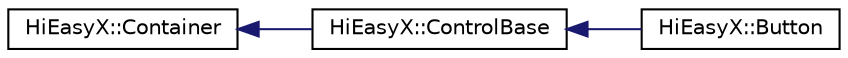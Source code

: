 digraph "Graphical Class Hierarchy"
{
 // LATEX_PDF_SIZE
  edge [fontname="Helvetica",fontsize="10",labelfontname="Helvetica",labelfontsize="10"];
  node [fontname="Helvetica",fontsize="10",shape=record];
  rankdir="LR";
  Node0 [label="HiEasyX::Container",height=0.2,width=0.4,color="black", fillcolor="white", style="filled",URL="$class_hi_easy_x_1_1_container.html",tooltip=" "];
  Node0 -> Node1 [dir="back",color="midnightblue",fontsize="10",style="solid",fontname="Helvetica"];
  Node1 [label="HiEasyX::ControlBase",height=0.2,width=0.4,color="black", fillcolor="white", style="filled",URL="$class_hi_easy_x_1_1_control_base.html",tooltip=" "];
  Node1 -> Node2 [dir="back",color="midnightblue",fontsize="10",style="solid",fontname="Helvetica"];
  Node2 [label="HiEasyX::Button",height=0.2,width=0.4,color="black", fillcolor="white", style="filled",URL="$class_hi_easy_x_1_1_button.html",tooltip=" "];
}
